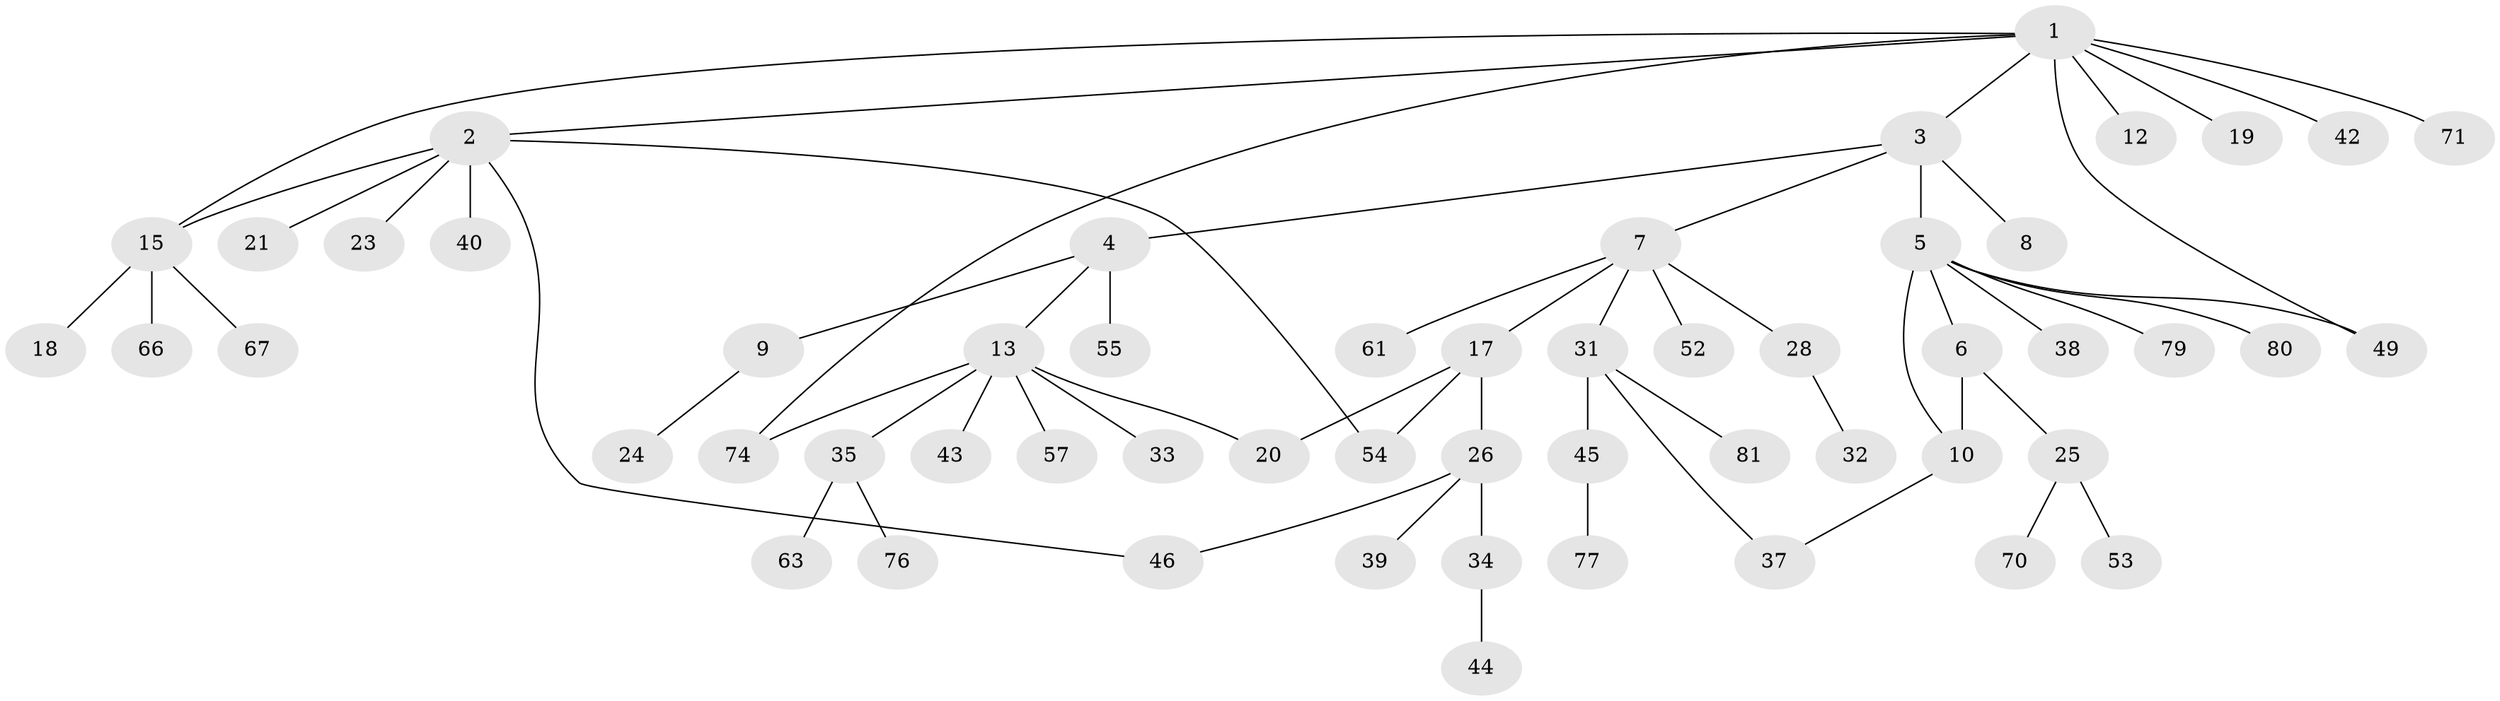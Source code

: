 // original degree distribution, {8: 0.012345679012345678, 4: 0.07407407407407407, 5: 0.04938271604938271, 6: 0.037037037037037035, 3: 0.12345679012345678, 2: 0.2345679012345679, 1: 0.4691358024691358}
// Generated by graph-tools (version 1.1) at 2025/10/02/27/25 16:10:51]
// undirected, 55 vertices, 62 edges
graph export_dot {
graph [start="1"]
  node [color=gray90,style=filled];
  1 [super="+14"];
  2 [super="+11"];
  3;
  4 [super="+27"];
  5 [super="+50"];
  6;
  7 [super="+22"];
  8 [super="+75"];
  9 [super="+64"];
  10 [super="+51"];
  12 [super="+30"];
  13 [super="+16"];
  15 [super="+29"];
  17;
  18 [super="+41"];
  19;
  20 [super="+65"];
  21;
  23;
  24;
  25 [super="+59"];
  26 [super="+72"];
  28 [super="+36"];
  31 [super="+48"];
  32 [super="+62"];
  33;
  34;
  35 [super="+69"];
  37;
  38;
  39;
  40;
  42;
  43;
  44 [super="+60"];
  45 [super="+47"];
  46 [super="+73"];
  49 [super="+58"];
  52;
  53 [super="+68"];
  54 [super="+56"];
  55;
  57;
  61;
  63;
  66;
  67;
  70;
  71;
  74 [super="+78"];
  76;
  77;
  79;
  80;
  81;
  1 -- 2;
  1 -- 3;
  1 -- 12;
  1 -- 15;
  1 -- 19;
  1 -- 42;
  1 -- 49;
  1 -- 74;
  1 -- 71;
  2 -- 21;
  2 -- 46;
  2 -- 54;
  2 -- 23;
  2 -- 40;
  2 -- 15;
  3 -- 4;
  3 -- 5;
  3 -- 7;
  3 -- 8;
  4 -- 9;
  4 -- 13;
  4 -- 55;
  5 -- 6;
  5 -- 38;
  5 -- 79;
  5 -- 10;
  5 -- 80;
  5 -- 49;
  6 -- 10;
  6 -- 25;
  7 -- 17;
  7 -- 31;
  7 -- 52;
  7 -- 61;
  7 -- 28;
  9 -- 24;
  10 -- 37;
  13 -- 20;
  13 -- 35;
  13 -- 57;
  13 -- 74;
  13 -- 33;
  13 -- 43;
  15 -- 18;
  15 -- 66;
  15 -- 67;
  17 -- 26;
  17 -- 20;
  17 -- 54;
  25 -- 53;
  25 -- 70;
  26 -- 34;
  26 -- 39;
  26 -- 46;
  28 -- 32;
  31 -- 45;
  31 -- 81;
  31 -- 37;
  34 -- 44;
  35 -- 63;
  35 -- 76;
  45 -- 77;
}
